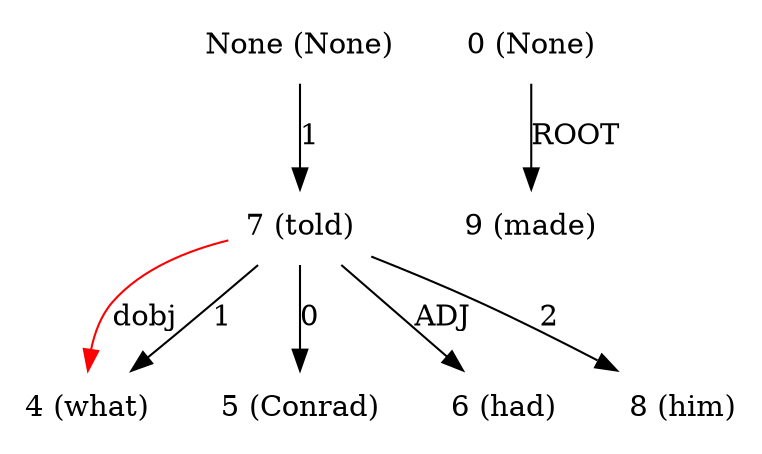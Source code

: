 digraph G{
edge [dir=forward]
node [shape=plaintext]

None [label="None (None)"]
None -> 7 [label="1"]
0 [label="0 (None)"]
0 -> 9 [label="ROOT"]
4 [label="4 (what)"]
7 -> 4 [label="dobj", color="red"]
5 [label="5 (Conrad)"]
6 [label="6 (had)"]
7 [label="7 (told)"]
7 -> 4 [label="1"]
7 -> 5 [label="0"]
7 -> 8 [label="2"]
7 -> 6 [label="ADJ"]
8 [label="8 (him)"]
9 [label="9 (made)"]
}
